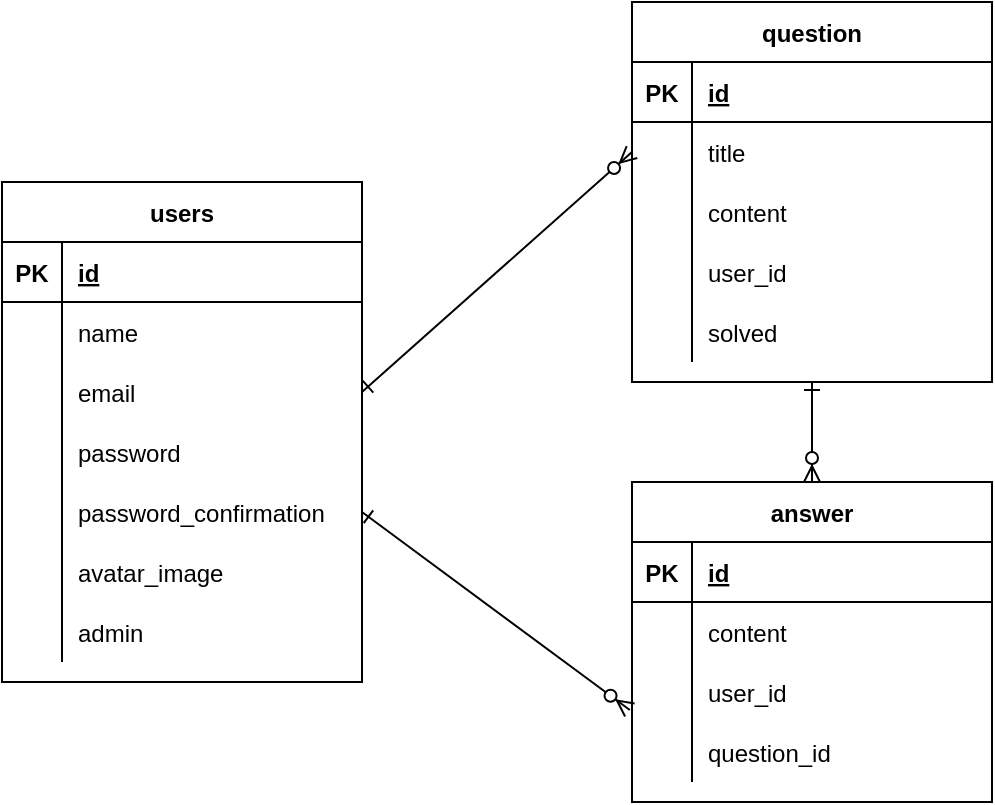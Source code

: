 <mxfile version="14.6.13" type="device"><diagram id="7wEyINTuUSJJO8RYy2kT" name="ページ1"><mxGraphModel dx="1106" dy="917" grid="0" gridSize="10" guides="1" tooltips="1" connect="1" arrows="1" fold="1" page="1" pageScale="1" pageWidth="1169" pageHeight="827" background="none" math="0" shadow="0"><root><mxCell id="0"/><mxCell id="1" parent="0"/><mxCell id="QyRHuECECM5OpMDHi4DV-1" value="users" style="shape=table;startSize=30;container=1;collapsible=1;childLayout=tableLayout;fixedRows=1;rowLines=0;fontStyle=1;align=center;resizeLast=1;" parent="1" vertex="1"><mxGeometry x="270" y="280" width="180" height="250" as="geometry"/></mxCell><mxCell id="QyRHuECECM5OpMDHi4DV-2" value="" style="shape=partialRectangle;collapsible=0;dropTarget=0;pointerEvents=0;fillColor=none;top=0;left=0;bottom=1;right=0;points=[[0,0.5],[1,0.5]];portConstraint=eastwest;" parent="QyRHuECECM5OpMDHi4DV-1" vertex="1"><mxGeometry y="30" width="180" height="30" as="geometry"/></mxCell><mxCell id="QyRHuECECM5OpMDHi4DV-3" value="PK" style="shape=partialRectangle;connectable=0;fillColor=none;top=0;left=0;bottom=0;right=0;fontStyle=1;overflow=hidden;" parent="QyRHuECECM5OpMDHi4DV-2" vertex="1"><mxGeometry width="30" height="30" as="geometry"/></mxCell><mxCell id="QyRHuECECM5OpMDHi4DV-4" value="id" style="shape=partialRectangle;connectable=0;fillColor=none;top=0;left=0;bottom=0;right=0;align=left;spacingLeft=6;fontStyle=5;overflow=hidden;" parent="QyRHuECECM5OpMDHi4DV-2" vertex="1"><mxGeometry x="30" width="150" height="30" as="geometry"/></mxCell><mxCell id="QyRHuECECM5OpMDHi4DV-5" value="" style="shape=partialRectangle;collapsible=0;dropTarget=0;pointerEvents=0;fillColor=none;top=0;left=0;bottom=0;right=0;points=[[0,0.5],[1,0.5]];portConstraint=eastwest;" parent="QyRHuECECM5OpMDHi4DV-1" vertex="1"><mxGeometry y="60" width="180" height="30" as="geometry"/></mxCell><mxCell id="QyRHuECECM5OpMDHi4DV-6" value="" style="shape=partialRectangle;connectable=0;fillColor=none;top=0;left=0;bottom=0;right=0;editable=1;overflow=hidden;" parent="QyRHuECECM5OpMDHi4DV-5" vertex="1"><mxGeometry width="30" height="30" as="geometry"/></mxCell><mxCell id="QyRHuECECM5OpMDHi4DV-7" value="name" style="shape=partialRectangle;connectable=0;fillColor=none;top=0;left=0;bottom=0;right=0;align=left;spacingLeft=6;overflow=hidden;" parent="QyRHuECECM5OpMDHi4DV-5" vertex="1"><mxGeometry x="30" width="150" height="30" as="geometry"/></mxCell><mxCell id="QyRHuECECM5OpMDHi4DV-44" value="" style="shape=partialRectangle;collapsible=0;dropTarget=0;pointerEvents=0;fillColor=none;top=0;left=0;bottom=0;right=0;points=[[0,0.5],[1,0.5]];portConstraint=eastwest;" parent="QyRHuECECM5OpMDHi4DV-1" vertex="1"><mxGeometry y="90" width="180" height="30" as="geometry"/></mxCell><mxCell id="QyRHuECECM5OpMDHi4DV-45" value="" style="shape=partialRectangle;connectable=0;fillColor=none;top=0;left=0;bottom=0;right=0;editable=1;overflow=hidden;" parent="QyRHuECECM5OpMDHi4DV-44" vertex="1"><mxGeometry width="30" height="30" as="geometry"/></mxCell><mxCell id="QyRHuECECM5OpMDHi4DV-46" value="email" style="shape=partialRectangle;connectable=0;fillColor=none;top=0;left=0;bottom=0;right=0;align=left;spacingLeft=6;overflow=hidden;" parent="QyRHuECECM5OpMDHi4DV-44" vertex="1"><mxGeometry x="30" width="150" height="30" as="geometry"/></mxCell><mxCell id="QyRHuECECM5OpMDHi4DV-47" style="shape=partialRectangle;collapsible=0;dropTarget=0;pointerEvents=0;fillColor=none;top=0;left=0;bottom=0;right=0;points=[[0,0.5],[1,0.5]];portConstraint=eastwest;" parent="QyRHuECECM5OpMDHi4DV-1" vertex="1"><mxGeometry y="120" width="180" height="30" as="geometry"/></mxCell><mxCell id="QyRHuECECM5OpMDHi4DV-48" style="shape=partialRectangle;connectable=0;fillColor=none;top=0;left=0;bottom=0;right=0;editable=1;overflow=hidden;" parent="QyRHuECECM5OpMDHi4DV-47" vertex="1"><mxGeometry width="30" height="30" as="geometry"/></mxCell><mxCell id="QyRHuECECM5OpMDHi4DV-49" value="password" style="shape=partialRectangle;connectable=0;fillColor=none;top=0;left=0;bottom=0;right=0;align=left;spacingLeft=6;overflow=hidden;" parent="QyRHuECECM5OpMDHi4DV-47" vertex="1"><mxGeometry x="30" width="150" height="30" as="geometry"/></mxCell><mxCell id="QyRHuECECM5OpMDHi4DV-50" style="shape=partialRectangle;collapsible=0;dropTarget=0;pointerEvents=0;fillColor=none;top=0;left=0;bottom=0;right=0;points=[[0,0.5],[1,0.5]];portConstraint=eastwest;" parent="QyRHuECECM5OpMDHi4DV-1" vertex="1"><mxGeometry y="150" width="180" height="30" as="geometry"/></mxCell><mxCell id="QyRHuECECM5OpMDHi4DV-51" style="shape=partialRectangle;connectable=0;fillColor=none;top=0;left=0;bottom=0;right=0;editable=1;overflow=hidden;" parent="QyRHuECECM5OpMDHi4DV-50" vertex="1"><mxGeometry width="30" height="30" as="geometry"/></mxCell><mxCell id="QyRHuECECM5OpMDHi4DV-52" value="password_confirmation" style="shape=partialRectangle;connectable=0;fillColor=none;top=0;left=0;bottom=0;right=0;align=left;spacingLeft=6;overflow=hidden;" parent="QyRHuECECM5OpMDHi4DV-50" vertex="1"><mxGeometry x="30" width="150" height="30" as="geometry"/></mxCell><mxCell id="QyRHuECECM5OpMDHi4DV-8" value="" style="shape=partialRectangle;collapsible=0;dropTarget=0;pointerEvents=0;fillColor=none;top=0;left=0;bottom=0;right=0;points=[[0,0.5],[1,0.5]];portConstraint=eastwest;" parent="QyRHuECECM5OpMDHi4DV-1" vertex="1"><mxGeometry y="180" width="180" height="30" as="geometry"/></mxCell><mxCell id="QyRHuECECM5OpMDHi4DV-9" value="" style="shape=partialRectangle;connectable=0;fillColor=none;top=0;left=0;bottom=0;right=0;editable=1;overflow=hidden;" parent="QyRHuECECM5OpMDHi4DV-8" vertex="1"><mxGeometry width="30" height="30" as="geometry"/></mxCell><mxCell id="QyRHuECECM5OpMDHi4DV-10" value="avatar_image" style="shape=partialRectangle;connectable=0;fillColor=none;top=0;left=0;bottom=0;right=0;align=left;spacingLeft=6;overflow=hidden;" parent="QyRHuECECM5OpMDHi4DV-8" vertex="1"><mxGeometry x="30" width="150" height="30" as="geometry"/></mxCell><mxCell id="OPBEG9avCL7adwVeMDE9-1" value="" style="shape=partialRectangle;collapsible=0;dropTarget=0;pointerEvents=0;fillColor=none;top=0;left=0;bottom=0;right=0;points=[[0,0.5],[1,0.5]];portConstraint=eastwest;" vertex="1" parent="QyRHuECECM5OpMDHi4DV-1"><mxGeometry y="210" width="180" height="30" as="geometry"/></mxCell><mxCell id="OPBEG9avCL7adwVeMDE9-2" value="" style="shape=partialRectangle;connectable=0;fillColor=none;top=0;left=0;bottom=0;right=0;editable=1;overflow=hidden;" vertex="1" parent="OPBEG9avCL7adwVeMDE9-1"><mxGeometry width="30" height="30" as="geometry"/></mxCell><mxCell id="OPBEG9avCL7adwVeMDE9-3" value="admin" style="shape=partialRectangle;connectable=0;fillColor=none;top=0;left=0;bottom=0;right=0;align=left;spacingLeft=6;overflow=hidden;" vertex="1" parent="OPBEG9avCL7adwVeMDE9-1"><mxGeometry x="30" width="150" height="30" as="geometry"/></mxCell><mxCell id="QyRHuECECM5OpMDHi4DV-83" style="edgeStyle=none;rounded=0;orthogonalLoop=1;jettySize=auto;html=1;exitX=0.5;exitY=1;exitDx=0;exitDy=0;entryX=0.5;entryY=0;entryDx=0;entryDy=0;startArrow=ERone;startFill=0;endArrow=ERzeroToMany;endFill=1;" parent="1" source="QyRHuECECM5OpMDHi4DV-53" target="QyRHuECECM5OpMDHi4DV-66" edge="1"><mxGeometry relative="1" as="geometry"/></mxCell><mxCell id="QyRHuECECM5OpMDHi4DV-53" value="question" style="shape=table;startSize=30;container=1;collapsible=1;childLayout=tableLayout;fixedRows=1;rowLines=0;fontStyle=1;align=center;resizeLast=1;" parent="1" vertex="1"><mxGeometry x="585" y="190" width="180" height="190" as="geometry"/></mxCell><mxCell id="QyRHuECECM5OpMDHi4DV-54" value="" style="shape=partialRectangle;collapsible=0;dropTarget=0;pointerEvents=0;fillColor=none;top=0;left=0;bottom=1;right=0;points=[[0,0.5],[1,0.5]];portConstraint=eastwest;" parent="QyRHuECECM5OpMDHi4DV-53" vertex="1"><mxGeometry y="30" width="180" height="30" as="geometry"/></mxCell><mxCell id="QyRHuECECM5OpMDHi4DV-55" value="PK" style="shape=partialRectangle;connectable=0;fillColor=none;top=0;left=0;bottom=0;right=0;fontStyle=1;overflow=hidden;" parent="QyRHuECECM5OpMDHi4DV-54" vertex="1"><mxGeometry width="30" height="30" as="geometry"/></mxCell><mxCell id="QyRHuECECM5OpMDHi4DV-56" value="id" style="shape=partialRectangle;connectable=0;fillColor=none;top=0;left=0;bottom=0;right=0;align=left;spacingLeft=6;fontStyle=5;overflow=hidden;" parent="QyRHuECECM5OpMDHi4DV-54" vertex="1"><mxGeometry x="30" width="150" height="30" as="geometry"/></mxCell><mxCell id="QyRHuECECM5OpMDHi4DV-57" value="" style="shape=partialRectangle;collapsible=0;dropTarget=0;pointerEvents=0;fillColor=none;top=0;left=0;bottom=0;right=0;points=[[0,0.5],[1,0.5]];portConstraint=eastwest;" parent="QyRHuECECM5OpMDHi4DV-53" vertex="1"><mxGeometry y="60" width="180" height="30" as="geometry"/></mxCell><mxCell id="QyRHuECECM5OpMDHi4DV-58" value="" style="shape=partialRectangle;connectable=0;fillColor=none;top=0;left=0;bottom=0;right=0;editable=1;overflow=hidden;" parent="QyRHuECECM5OpMDHi4DV-57" vertex="1"><mxGeometry width="30" height="30" as="geometry"/></mxCell><mxCell id="QyRHuECECM5OpMDHi4DV-59" value="title" style="shape=partialRectangle;connectable=0;fillColor=none;top=0;left=0;bottom=0;right=0;align=left;spacingLeft=6;overflow=hidden;" parent="QyRHuECECM5OpMDHi4DV-57" vertex="1"><mxGeometry x="30" width="150" height="30" as="geometry"/></mxCell><mxCell id="QyRHuECECM5OpMDHi4DV-60" value="" style="shape=partialRectangle;collapsible=0;dropTarget=0;pointerEvents=0;fillColor=none;top=0;left=0;bottom=0;right=0;points=[[0,0.5],[1,0.5]];portConstraint=eastwest;" parent="QyRHuECECM5OpMDHi4DV-53" vertex="1"><mxGeometry y="90" width="180" height="30" as="geometry"/></mxCell><mxCell id="QyRHuECECM5OpMDHi4DV-61" value="" style="shape=partialRectangle;connectable=0;fillColor=none;top=0;left=0;bottom=0;right=0;editable=1;overflow=hidden;" parent="QyRHuECECM5OpMDHi4DV-60" vertex="1"><mxGeometry width="30" height="30" as="geometry"/></mxCell><mxCell id="QyRHuECECM5OpMDHi4DV-62" value="content" style="shape=partialRectangle;connectable=0;fillColor=none;top=0;left=0;bottom=0;right=0;align=left;spacingLeft=6;overflow=hidden;" parent="QyRHuECECM5OpMDHi4DV-60" vertex="1"><mxGeometry x="30" width="150" height="30" as="geometry"/></mxCell><mxCell id="QyRHuECECM5OpMDHi4DV-63" value="" style="shape=partialRectangle;collapsible=0;dropTarget=0;pointerEvents=0;fillColor=none;top=0;left=0;bottom=0;right=0;points=[[0,0.5],[1,0.5]];portConstraint=eastwest;" parent="QyRHuECECM5OpMDHi4DV-53" vertex="1"><mxGeometry y="120" width="180" height="30" as="geometry"/></mxCell><mxCell id="QyRHuECECM5OpMDHi4DV-64" value="" style="shape=partialRectangle;connectable=0;fillColor=none;top=0;left=0;bottom=0;right=0;editable=1;overflow=hidden;fontStyle=1" parent="QyRHuECECM5OpMDHi4DV-63" vertex="1"><mxGeometry width="30" height="30" as="geometry"/></mxCell><mxCell id="QyRHuECECM5OpMDHi4DV-65" value="user_id" style="shape=partialRectangle;connectable=0;fillColor=none;top=0;left=0;bottom=0;right=0;align=left;spacingLeft=6;overflow=hidden;" parent="QyRHuECECM5OpMDHi4DV-63" vertex="1"><mxGeometry x="30" width="150" height="30" as="geometry"/></mxCell><mxCell id="OPBEG9avCL7adwVeMDE9-4" value="" style="shape=partialRectangle;collapsible=0;dropTarget=0;pointerEvents=0;fillColor=none;top=0;left=0;bottom=0;right=0;points=[[0,0.5],[1,0.5]];portConstraint=eastwest;" vertex="1" parent="QyRHuECECM5OpMDHi4DV-53"><mxGeometry y="150" width="180" height="30" as="geometry"/></mxCell><mxCell id="OPBEG9avCL7adwVeMDE9-5" value="" style="shape=partialRectangle;connectable=0;fillColor=none;top=0;left=0;bottom=0;right=0;editable=1;overflow=hidden;fontStyle=1" vertex="1" parent="OPBEG9avCL7adwVeMDE9-4"><mxGeometry width="30" height="30" as="geometry"/></mxCell><mxCell id="OPBEG9avCL7adwVeMDE9-6" value="solved" style="shape=partialRectangle;connectable=0;fillColor=none;top=0;left=0;bottom=0;right=0;align=left;spacingLeft=6;overflow=hidden;" vertex="1" parent="OPBEG9avCL7adwVeMDE9-4"><mxGeometry x="30" width="150" height="30" as="geometry"/></mxCell><mxCell id="QyRHuECECM5OpMDHi4DV-66" value="answer" style="shape=table;startSize=30;container=1;collapsible=1;childLayout=tableLayout;fixedRows=1;rowLines=0;fontStyle=1;align=center;resizeLast=1;" parent="1" vertex="1"><mxGeometry x="585" y="430" width="180" height="160" as="geometry"/></mxCell><mxCell id="QyRHuECECM5OpMDHi4DV-67" value="" style="shape=partialRectangle;collapsible=0;dropTarget=0;pointerEvents=0;fillColor=none;top=0;left=0;bottom=1;right=0;points=[[0,0.5],[1,0.5]];portConstraint=eastwest;" parent="QyRHuECECM5OpMDHi4DV-66" vertex="1"><mxGeometry y="30" width="180" height="30" as="geometry"/></mxCell><mxCell id="QyRHuECECM5OpMDHi4DV-68" value="PK" style="shape=partialRectangle;connectable=0;fillColor=none;top=0;left=0;bottom=0;right=0;fontStyle=1;overflow=hidden;" parent="QyRHuECECM5OpMDHi4DV-67" vertex="1"><mxGeometry width="30" height="30" as="geometry"/></mxCell><mxCell id="QyRHuECECM5OpMDHi4DV-69" value="id" style="shape=partialRectangle;connectable=0;fillColor=none;top=0;left=0;bottom=0;right=0;align=left;spacingLeft=6;fontStyle=5;overflow=hidden;" parent="QyRHuECECM5OpMDHi4DV-67" vertex="1"><mxGeometry x="30" width="150" height="30" as="geometry"/></mxCell><mxCell id="QyRHuECECM5OpMDHi4DV-70" value="" style="shape=partialRectangle;collapsible=0;dropTarget=0;pointerEvents=0;fillColor=none;top=0;left=0;bottom=0;right=0;points=[[0,0.5],[1,0.5]];portConstraint=eastwest;" parent="QyRHuECECM5OpMDHi4DV-66" vertex="1"><mxGeometry y="60" width="180" height="30" as="geometry"/></mxCell><mxCell id="QyRHuECECM5OpMDHi4DV-71" value="" style="shape=partialRectangle;connectable=0;fillColor=none;top=0;left=0;bottom=0;right=0;editable=1;overflow=hidden;" parent="QyRHuECECM5OpMDHi4DV-70" vertex="1"><mxGeometry width="30" height="30" as="geometry"/></mxCell><mxCell id="QyRHuECECM5OpMDHi4DV-72" value="content" style="shape=partialRectangle;connectable=0;fillColor=none;top=0;left=0;bottom=0;right=0;align=left;spacingLeft=6;overflow=hidden;" parent="QyRHuECECM5OpMDHi4DV-70" vertex="1"><mxGeometry x="30" width="150" height="30" as="geometry"/></mxCell><mxCell id="QyRHuECECM5OpMDHi4DV-73" value="" style="shape=partialRectangle;collapsible=0;dropTarget=0;pointerEvents=0;fillColor=none;top=0;left=0;bottom=0;right=0;points=[[0,0.5],[1,0.5]];portConstraint=eastwest;" parent="QyRHuECECM5OpMDHi4DV-66" vertex="1"><mxGeometry y="90" width="180" height="30" as="geometry"/></mxCell><mxCell id="QyRHuECECM5OpMDHi4DV-74" value="" style="shape=partialRectangle;connectable=0;fillColor=none;top=0;left=0;bottom=0;right=0;editable=1;overflow=hidden;" parent="QyRHuECECM5OpMDHi4DV-73" vertex="1"><mxGeometry width="30" height="30" as="geometry"/></mxCell><mxCell id="QyRHuECECM5OpMDHi4DV-75" value="user_id" style="shape=partialRectangle;connectable=0;fillColor=none;top=0;left=0;bottom=0;right=0;align=left;spacingLeft=6;overflow=hidden;" parent="QyRHuECECM5OpMDHi4DV-73" vertex="1"><mxGeometry x="30" width="150" height="30" as="geometry"/></mxCell><mxCell id="QyRHuECECM5OpMDHi4DV-76" value="" style="shape=partialRectangle;collapsible=0;dropTarget=0;pointerEvents=0;fillColor=none;top=0;left=0;bottom=0;right=0;points=[[0,0.5],[1,0.5]];portConstraint=eastwest;" parent="QyRHuECECM5OpMDHi4DV-66" vertex="1"><mxGeometry y="120" width="180" height="30" as="geometry"/></mxCell><mxCell id="QyRHuECECM5OpMDHi4DV-77" value="" style="shape=partialRectangle;connectable=0;fillColor=none;top=0;left=0;bottom=0;right=0;editable=1;overflow=hidden;" parent="QyRHuECECM5OpMDHi4DV-76" vertex="1"><mxGeometry width="30" height="30" as="geometry"/></mxCell><mxCell id="QyRHuECECM5OpMDHi4DV-78" value="question_id" style="shape=partialRectangle;connectable=0;fillColor=none;top=0;left=0;bottom=0;right=0;align=left;spacingLeft=6;overflow=hidden;" parent="QyRHuECECM5OpMDHi4DV-76" vertex="1"><mxGeometry x="30" width="150" height="30" as="geometry"/></mxCell><mxCell id="QyRHuECECM5OpMDHi4DV-80" style="edgeStyle=none;rounded=0;orthogonalLoop=1;jettySize=auto;html=1;exitX=1;exitY=0.5;exitDx=0;exitDy=0;entryX=0;entryY=0.5;entryDx=0;entryDy=0;endArrow=ERzeroToMany;endFill=1;startArrow=ERone;startFill=0;" parent="1" source="QyRHuECECM5OpMDHi4DV-44" target="QyRHuECECM5OpMDHi4DV-57" edge="1"><mxGeometry relative="1" as="geometry"/></mxCell><mxCell id="QyRHuECECM5OpMDHi4DV-82" style="edgeStyle=none;rounded=0;orthogonalLoop=1;jettySize=auto;html=1;exitX=1;exitY=0.5;exitDx=0;exitDy=0;entryX=-0.006;entryY=0.8;entryDx=0;entryDy=0;entryPerimeter=0;startArrow=ERone;startFill=0;endArrow=ERzeroToMany;endFill=1;" parent="1" source="QyRHuECECM5OpMDHi4DV-50" target="QyRHuECECM5OpMDHi4DV-73" edge="1"><mxGeometry relative="1" as="geometry"/></mxCell></root></mxGraphModel></diagram></mxfile>